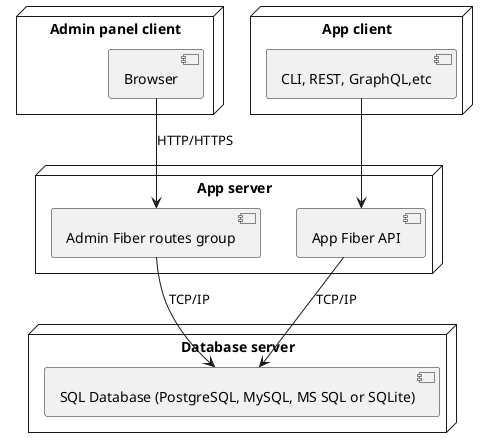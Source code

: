@startuml

node "Admin panel client" {
  [Browser]
}
node "App client" {
  [CLI, REST, GraphQL,etc]
}

node "App server" {
  [App Fiber API]
  [Admin Fiber routes group]
}

node "Database server" {
  [SQL Database (PostgreSQL, MySQL, MS SQL or SQLite)]
}

[Browser] --> [Admin Fiber routes group] : HTTP/HTTPS
[CLI, REST, GraphQL,etc] --> [App Fiber API]

[Admin Fiber routes group] --> [SQL Database (PostgreSQL, MySQL, MS SQL or SQLite)] : TCP/IP

[App Fiber API] --> [SQL Database (PostgreSQL, MySQL, MS SQL or SQLite)] : TCP/IP
@enduml
